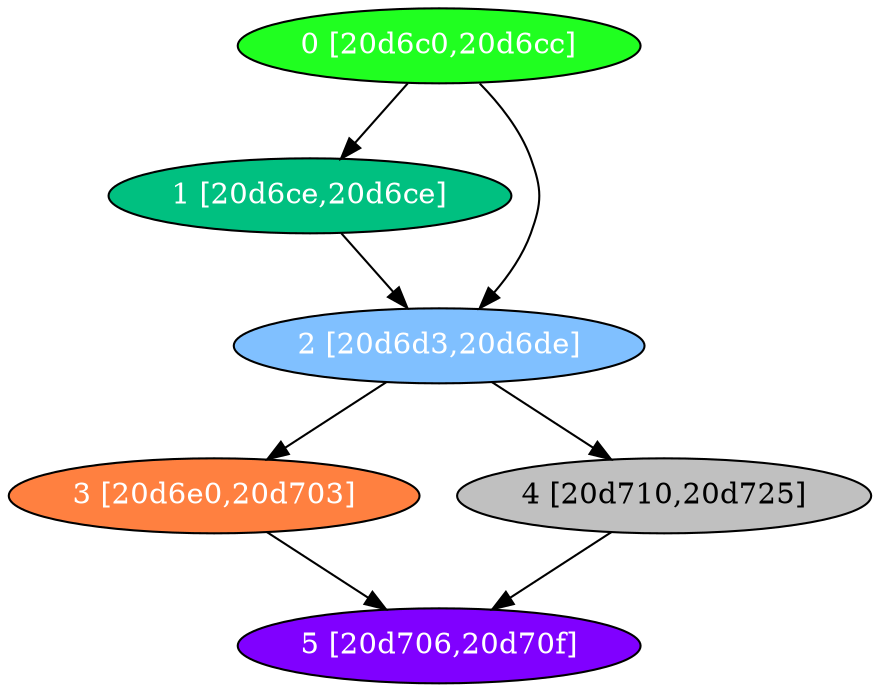 diGraph libnss3{
	libnss3_0  [style=filled fillcolor="#20FF20" fontcolor="#ffffff" shape=oval label="0 [20d6c0,20d6cc]"]
	libnss3_1  [style=filled fillcolor="#00C080" fontcolor="#ffffff" shape=oval label="1 [20d6ce,20d6ce]"]
	libnss3_2  [style=filled fillcolor="#80C0FF" fontcolor="#ffffff" shape=oval label="2 [20d6d3,20d6de]"]
	libnss3_3  [style=filled fillcolor="#FF8040" fontcolor="#ffffff" shape=oval label="3 [20d6e0,20d703]"]
	libnss3_4  [style=filled fillcolor="#C0C0C0" fontcolor="#000000" shape=oval label="4 [20d710,20d725]"]
	libnss3_5  [style=filled fillcolor="#8000FF" fontcolor="#ffffff" shape=oval label="5 [20d706,20d70f]"]

	libnss3_0 -> libnss3_1
	libnss3_0 -> libnss3_2
	libnss3_1 -> libnss3_2
	libnss3_2 -> libnss3_3
	libnss3_2 -> libnss3_4
	libnss3_3 -> libnss3_5
	libnss3_4 -> libnss3_5
}